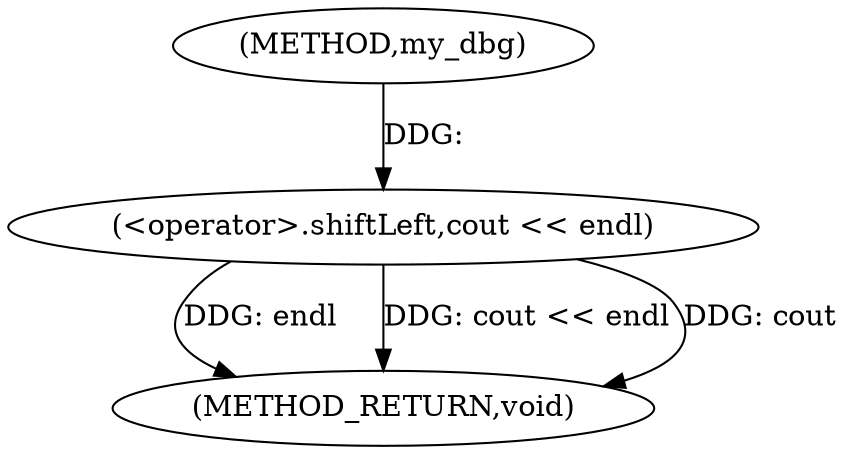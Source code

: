 digraph "my_dbg" {  
"1000101" [label = "(METHOD,my_dbg)" ]
"1000106" [label = "(METHOD_RETURN,void)" ]
"1000103" [label = "(<operator>.shiftLeft,cout << endl)" ]
  "1000103" -> "1000106"  [ label = "DDG: endl"] 
  "1000103" -> "1000106"  [ label = "DDG: cout << endl"] 
  "1000103" -> "1000106"  [ label = "DDG: cout"] 
  "1000101" -> "1000103"  [ label = "DDG: "] 
}
